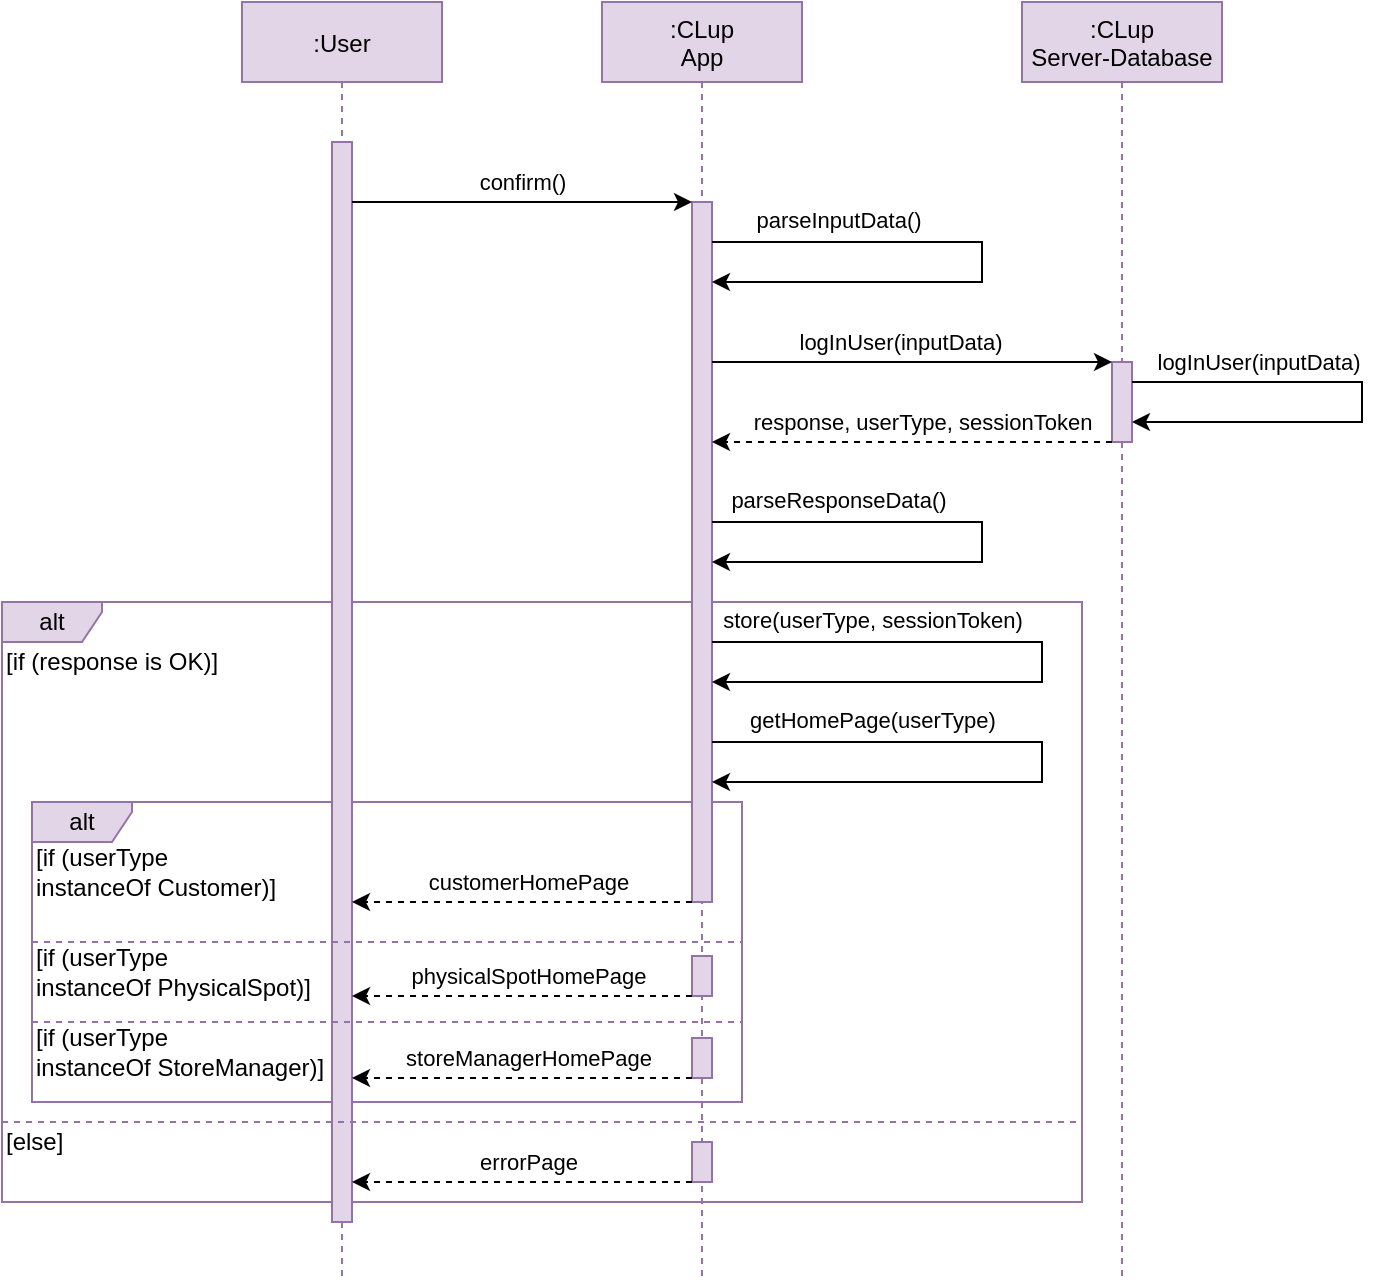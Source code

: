 <mxfile version="13.9.3" type="google"><diagram id="kgpKYQtTHZ0yAKxKKP6v" name="Page-1"><mxGraphModel dx="1878" dy="1048" grid="1" gridSize="10" guides="1" tooltips="1" connect="1" arrows="1" fold="1" page="1" pageScale="1" pageWidth="850" pageHeight="1100" math="0" shadow="0"><root><mxCell id="0"/><mxCell id="1" parent="0"/><mxCell id="UauzFfHF8hDkEtI8hWws-10" value="alt" style="shape=umlFrame;whiteSpace=wrap;html=1;rounded=0;shadow=0;strokeColor=#9673a6;strokeWidth=1;fillColor=#e1d5e7;width=50;height=20;" vertex="1" parent="1"><mxGeometry x="60" y="420" width="540" height="300" as="geometry"/></mxCell><mxCell id="1RnRAPhu5Lm07HQ_QJAN-17" value="alt" style="shape=umlFrame;whiteSpace=wrap;html=1;rounded=0;shadow=0;strokeColor=#9673a6;strokeWidth=1;fillColor=#e1d5e7;width=50;height=20;" parent="1" vertex="1"><mxGeometry x="75" y="520" width="355" height="150" as="geometry"/></mxCell><mxCell id="3nuBFxr9cyL0pnOWT2aG-1" value=":User" style="shape=umlLifeline;perimeter=lifelinePerimeter;container=1;collapsible=0;recursiveResize=0;rounded=0;shadow=0;strokeWidth=1;fillColor=#e1d5e7;strokeColor=#9673a6;" parent="1" vertex="1"><mxGeometry x="180" y="120" width="100" height="640" as="geometry"/></mxCell><mxCell id="3nuBFxr9cyL0pnOWT2aG-2" value="" style="points=[];perimeter=orthogonalPerimeter;rounded=0;shadow=0;strokeWidth=1;fillColor=#e1d5e7;strokeColor=#9673a6;" parent="3nuBFxr9cyL0pnOWT2aG-1" vertex="1"><mxGeometry x="45" y="70" width="10" height="540" as="geometry"/></mxCell><mxCell id="3nuBFxr9cyL0pnOWT2aG-5" value=":CLup&#10;App" style="shape=umlLifeline;perimeter=lifelinePerimeter;container=1;collapsible=0;recursiveResize=0;rounded=0;shadow=0;strokeWidth=1;fillColor=#e1d5e7;strokeColor=#9673a6;" parent="1" vertex="1"><mxGeometry x="360" y="120" width="100" height="640" as="geometry"/></mxCell><mxCell id="YAa7T2UwzeYT11A3gGJA-16" value="" style="points=[];perimeter=orthogonalPerimeter;rounded=0;shadow=0;strokeWidth=1;fillColor=#e1d5e7;strokeColor=#9673a6;" parent="3nuBFxr9cyL0pnOWT2aG-5" vertex="1"><mxGeometry x="45" y="570" width="10" height="20" as="geometry"/></mxCell><mxCell id="7JdzxIPSqIo2gTzsp7pq-4" value=":CLup&#10;Server-Database" style="shape=umlLifeline;perimeter=lifelinePerimeter;container=1;collapsible=0;recursiveResize=0;rounded=0;shadow=0;strokeWidth=1;fillColor=#e1d5e7;strokeColor=#9673a6;size=40;" parent="1" vertex="1"><mxGeometry x="570" y="120" width="100" height="640" as="geometry"/></mxCell><mxCell id="7JdzxIPSqIo2gTzsp7pq-5" value="" style="points=[];perimeter=orthogonalPerimeter;rounded=0;shadow=0;strokeWidth=1;fillColor=#e1d5e7;strokeColor=#9673a6;" parent="7JdzxIPSqIo2gTzsp7pq-4" vertex="1"><mxGeometry x="45" y="180" width="10" height="40" as="geometry"/></mxCell><mxCell id="7JdzxIPSqIo2gTzsp7pq-27" value="&lt;meta charset=&quot;utf-8&quot;&gt;&lt;span style=&quot;color: rgba(0, 0, 0, 0); font-family: monospace; font-size: 0px; font-style: normal; font-weight: 400; letter-spacing: normal; text-indent: 0px; text-transform: none; word-spacing: 0px; background-color: rgb(248, 249, 250); display: inline; float: none;&quot;&gt;&amp;nbsp;&lt;/span&gt;" style="edgeStyle=orthogonalEdgeStyle;rounded=0;orthogonalLoop=1;jettySize=auto;html=1;" parent="7JdzxIPSqIo2gTzsp7pq-4" source="7JdzxIPSqIo2gTzsp7pq-5" target="7JdzxIPSqIo2gTzsp7pq-5" edge="1"><mxGeometry relative="1" as="geometry"><Array as="points"><mxPoint x="170" y="190"/><mxPoint x="170" y="210"/></Array></mxGeometry></mxCell><mxCell id="7JdzxIPSqIo2gTzsp7pq-28" value="logInUser(inputData)" style="edgeLabel;html=1;align=center;verticalAlign=middle;resizable=0;points=[];" parent="7JdzxIPSqIo2gTzsp7pq-27" vertex="1" connectable="0"><mxGeometry x="-0.739" relative="1" as="geometry"><mxPoint x="29.76" y="-10" as="offset"/></mxGeometry></mxCell><mxCell id="wEyUh7sZ4aybXk5iiQh8-13" value="" style="points=[];perimeter=orthogonalPerimeter;rounded=0;shadow=0;strokeWidth=1;fillColor=#e1d5e7;strokeColor=#9673a6;" parent="1" vertex="1"><mxGeometry x="405" y="220" width="10" height="350" as="geometry"/></mxCell><mxCell id="wEyUh7sZ4aybXk5iiQh8-30" style="edgeStyle=orthogonalEdgeStyle;rounded=0;orthogonalLoop=1;jettySize=auto;html=1;dashed=1;" parent="1" source="7JdzxIPSqIo2gTzsp7pq-5" target="wEyUh7sZ4aybXk5iiQh8-13" edge="1"><mxGeometry relative="1" as="geometry"><Array as="points"><mxPoint x="590" y="340"/><mxPoint x="590" y="340"/></Array><mxPoint x="415" y="400" as="targetPoint"/><mxPoint x="670" y="360" as="sourcePoint"/></mxGeometry></mxCell><mxCell id="wEyUh7sZ4aybXk5iiQh8-31" value="response, userType, sessionToken" style="edgeLabel;html=1;align=center;verticalAlign=middle;resizable=0;points=[];" parent="wEyUh7sZ4aybXk5iiQh8-30" vertex="1" connectable="0"><mxGeometry x="-0.15" y="5" relative="1" as="geometry"><mxPoint x="-9.8" y="-15" as="offset"/></mxGeometry></mxCell><mxCell id="wEyUh7sZ4aybXk5iiQh8-37" style="edgeStyle=orthogonalEdgeStyle;rounded=0;orthogonalLoop=1;jettySize=auto;html=1;" parent="1" target="7JdzxIPSqIo2gTzsp7pq-5" edge="1"><mxGeometry relative="1" as="geometry"><mxPoint x="415" y="300" as="sourcePoint"/><mxPoint x="425" y="320.5" as="targetPoint"/><Array as="points"><mxPoint x="550" y="300"/><mxPoint x="550" y="300"/></Array></mxGeometry></mxCell><mxCell id="wEyUh7sZ4aybXk5iiQh8-38" value="logInUser(inputData)" style="edgeLabel;html=1;align=center;verticalAlign=middle;resizable=0;points=[];" parent="wEyUh7sZ4aybXk5iiQh8-37" vertex="1" connectable="0"><mxGeometry x="-0.435" y="-2" relative="1" as="geometry"><mxPoint x="37.0" y="-12" as="offset"/></mxGeometry></mxCell><mxCell id="1RnRAPhu5Lm07HQ_QJAN-18" value="[if (response is OK)]" style="text;html=1;align=left;verticalAlign=middle;resizable=0;points=[];autosize=1;" parent="1" vertex="1"><mxGeometry x="60" y="440" width="120" height="20" as="geometry"/></mxCell><mxCell id="1RnRAPhu5Lm07HQ_QJAN-19" style="edgeStyle=orthogonalEdgeStyle;rounded=0;orthogonalLoop=1;jettySize=auto;html=1;" parent="1" source="wEyUh7sZ4aybXk5iiQh8-13" target="wEyUh7sZ4aybXk5iiQh8-13" edge="1"><mxGeometry relative="1" as="geometry"><mxPoint x="415" y="380" as="sourcePoint"/><mxPoint x="415" y="400" as="targetPoint"/><Array as="points"><mxPoint x="550" y="380"/><mxPoint x="550" y="400"/></Array></mxGeometry></mxCell><mxCell id="1RnRAPhu5Lm07HQ_QJAN-20" value="parseResponseData()" style="edgeLabel;html=1;align=center;verticalAlign=middle;resizable=0;points=[];" parent="1RnRAPhu5Lm07HQ_QJAN-19" vertex="1" connectable="0"><mxGeometry x="-0.435" y="-2" relative="1" as="geometry"><mxPoint x="-18.86" y="-13.03" as="offset"/></mxGeometry></mxCell><mxCell id="5_1rXShNuwzfsD5ebmAd-3" style="edgeStyle=orthogonalEdgeStyle;rounded=0;orthogonalLoop=1;jettySize=auto;html=1;" parent="1" target="wEyUh7sZ4aybXk5iiQh8-13" edge="1"><mxGeometry relative="1" as="geometry"><Array as="points"><mxPoint x="380" y="220"/><mxPoint x="380" y="220"/></Array><mxPoint x="235" y="220" as="sourcePoint"/></mxGeometry></mxCell><mxCell id="5_1rXShNuwzfsD5ebmAd-4" value="confirm()" style="edgeLabel;html=1;align=center;verticalAlign=middle;resizable=0;points=[];" parent="5_1rXShNuwzfsD5ebmAd-3" vertex="1" connectable="0"><mxGeometry x="0.706" y="47" relative="1" as="geometry"><mxPoint x="-60.14" y="37" as="offset"/></mxGeometry></mxCell><mxCell id="YAa7T2UwzeYT11A3gGJA-6" style="edgeStyle=orthogonalEdgeStyle;rounded=0;orthogonalLoop=1;jettySize=auto;html=1;" parent="1" source="wEyUh7sZ4aybXk5iiQh8-13" target="wEyUh7sZ4aybXk5iiQh8-13" edge="1"><mxGeometry relative="1" as="geometry"><mxPoint x="415" y="230" as="sourcePoint"/><mxPoint x="415" y="250" as="targetPoint"/><Array as="points"><mxPoint x="550" y="240"/><mxPoint x="550" y="260"/></Array></mxGeometry></mxCell><mxCell id="YAa7T2UwzeYT11A3gGJA-7" value="parseInputData()" style="edgeLabel;html=1;align=center;verticalAlign=middle;resizable=0;points=[];" parent="YAa7T2UwzeYT11A3gGJA-6" vertex="1" connectable="0"><mxGeometry x="-0.435" y="-2" relative="1" as="geometry"><mxPoint x="-18.86" y="-13.03" as="offset"/></mxGeometry></mxCell><mxCell id="YAa7T2UwzeYT11A3gGJA-10" style="edgeStyle=orthogonalEdgeStyle;rounded=0;orthogonalLoop=1;jettySize=auto;html=1;" parent="1" source="wEyUh7sZ4aybXk5iiQh8-13" target="wEyUh7sZ4aybXk5iiQh8-13" edge="1"><mxGeometry relative="1" as="geometry"><mxPoint x="425" y="440" as="sourcePoint"/><mxPoint x="425" y="460" as="targetPoint"/><Array as="points"><mxPoint x="580" y="440"/><mxPoint x="580" y="460"/></Array></mxGeometry></mxCell><mxCell id="YAa7T2UwzeYT11A3gGJA-11" value="store(userType, sessionToken)" style="edgeLabel;html=1;align=center;verticalAlign=middle;resizable=0;points=[];" parent="YAa7T2UwzeYT11A3gGJA-10" vertex="1" connectable="0"><mxGeometry x="-0.435" y="-2" relative="1" as="geometry"><mxPoint x="-18.86" y="-13.03" as="offset"/></mxGeometry></mxCell><mxCell id="YAa7T2UwzeYT11A3gGJA-14" style="edgeStyle=orthogonalEdgeStyle;rounded=0;orthogonalLoop=1;jettySize=auto;html=1;dashed=1;" parent="1" source="wEyUh7sZ4aybXk5iiQh8-13" target="3nuBFxr9cyL0pnOWT2aG-2" edge="1"><mxGeometry relative="1" as="geometry"><Array as="points"><mxPoint x="300" y="570"/><mxPoint x="300" y="570"/></Array><mxPoint x="235" y="567" as="targetPoint"/><mxPoint x="405" y="567" as="sourcePoint"/></mxGeometry></mxCell><mxCell id="YAa7T2UwzeYT11A3gGJA-15" value="customerHomePage" style="edgeLabel;html=1;align=center;verticalAlign=middle;resizable=0;points=[];" parent="YAa7T2UwzeYT11A3gGJA-14" vertex="1" connectable="0"><mxGeometry x="-0.15" y="5" relative="1" as="geometry"><mxPoint x="-9.8" y="-15" as="offset"/></mxGeometry></mxCell><mxCell id="YAa7T2UwzeYT11A3gGJA-17" style="edgeStyle=orthogonalEdgeStyle;rounded=0;orthogonalLoop=1;jettySize=auto;html=1;dashed=1;" parent="1" source="YAa7T2UwzeYT11A3gGJA-16" edge="1"><mxGeometry relative="1" as="geometry"><Array as="points"><mxPoint x="340" y="710"/><mxPoint x="340" y="710"/></Array><mxPoint x="235" y="710" as="targetPoint"/><mxPoint x="405" y="710" as="sourcePoint"/></mxGeometry></mxCell><mxCell id="YAa7T2UwzeYT11A3gGJA-18" value="errorPage" style="edgeLabel;html=1;align=center;verticalAlign=middle;resizable=0;points=[];" parent="YAa7T2UwzeYT11A3gGJA-17" vertex="1" connectable="0"><mxGeometry x="-0.15" y="5" relative="1" as="geometry"><mxPoint x="-9.8" y="-15" as="offset"/></mxGeometry></mxCell><mxCell id="YAa7T2UwzeYT11A3gGJA-20" value="" style="endArrow=none;dashed=1;html=1;fillColor=#e1d5e7;strokeColor=#9673a6;" parent="1" edge="1"><mxGeometry width="50" height="50" relative="1" as="geometry"><mxPoint x="60" y="680" as="sourcePoint"/><mxPoint x="600" y="680" as="targetPoint"/></mxGeometry></mxCell><mxCell id="YAa7T2UwzeYT11A3gGJA-21" value="[else]" style="text;html=1;align=left;verticalAlign=middle;resizable=0;points=[];autosize=1;" parent="1" vertex="1"><mxGeometry x="60" y="680" width="40" height="20" as="geometry"/></mxCell><mxCell id="UauzFfHF8hDkEtI8hWws-1" style="edgeStyle=orthogonalEdgeStyle;rounded=0;orthogonalLoop=1;jettySize=auto;html=1;" edge="1" parent="1" source="wEyUh7sZ4aybXk5iiQh8-13" target="wEyUh7sZ4aybXk5iiQh8-13"><mxGeometry relative="1" as="geometry"><mxPoint x="415" y="480" as="sourcePoint"/><mxPoint x="415" y="500" as="targetPoint"/><Array as="points"><mxPoint x="580" y="490"/><mxPoint x="580" y="510"/></Array></mxGeometry></mxCell><mxCell id="UauzFfHF8hDkEtI8hWws-2" value="getHomePage(userType)" style="edgeLabel;html=1;align=center;verticalAlign=middle;resizable=0;points=[];" vertex="1" connectable="0" parent="UauzFfHF8hDkEtI8hWws-1"><mxGeometry x="-0.435" y="-2" relative="1" as="geometry"><mxPoint x="-18.86" y="-13.03" as="offset"/></mxGeometry></mxCell><mxCell id="UauzFfHF8hDkEtI8hWws-3" value="" style="points=[];perimeter=orthogonalPerimeter;rounded=0;shadow=0;strokeWidth=1;fillColor=#e1d5e7;strokeColor=#9673a6;" vertex="1" parent="1"><mxGeometry x="405" y="597" width="10" height="20" as="geometry"/></mxCell><mxCell id="UauzFfHF8hDkEtI8hWws-4" style="edgeStyle=orthogonalEdgeStyle;rounded=0;orthogonalLoop=1;jettySize=auto;html=1;dashed=1;" edge="1" parent="1" source="UauzFfHF8hDkEtI8hWws-3"><mxGeometry relative="1" as="geometry"><Array as="points"><mxPoint x="340" y="617"/><mxPoint x="340" y="617"/></Array><mxPoint x="235" y="617" as="targetPoint"/><mxPoint x="405" y="617" as="sourcePoint"/></mxGeometry></mxCell><mxCell id="UauzFfHF8hDkEtI8hWws-5" value="physicalSpotHomePage" style="edgeLabel;html=1;align=center;verticalAlign=middle;resizable=0;points=[];" vertex="1" connectable="0" parent="UauzFfHF8hDkEtI8hWws-4"><mxGeometry x="-0.15" y="5" relative="1" as="geometry"><mxPoint x="-9.8" y="-15" as="offset"/></mxGeometry></mxCell><mxCell id="UauzFfHF8hDkEtI8hWws-6" value="" style="points=[];perimeter=orthogonalPerimeter;rounded=0;shadow=0;strokeWidth=1;fillColor=#e1d5e7;strokeColor=#9673a6;" vertex="1" parent="1"><mxGeometry x="405" y="638" width="10" height="20" as="geometry"/></mxCell><mxCell id="UauzFfHF8hDkEtI8hWws-7" style="edgeStyle=orthogonalEdgeStyle;rounded=0;orthogonalLoop=1;jettySize=auto;html=1;dashed=1;" edge="1" parent="1" source="UauzFfHF8hDkEtI8hWws-6"><mxGeometry relative="1" as="geometry"><Array as="points"><mxPoint x="340" y="658"/><mxPoint x="340" y="658"/></Array><mxPoint x="235" y="658" as="targetPoint"/><mxPoint x="405" y="658" as="sourcePoint"/></mxGeometry></mxCell><mxCell id="UauzFfHF8hDkEtI8hWws-8" value="storeManagerHomePage" style="edgeLabel;html=1;align=center;verticalAlign=middle;resizable=0;points=[];" vertex="1" connectable="0" parent="UauzFfHF8hDkEtI8hWws-7"><mxGeometry x="-0.15" y="5" relative="1" as="geometry"><mxPoint x="-9.8" y="-15" as="offset"/></mxGeometry></mxCell><mxCell id="UauzFfHF8hDkEtI8hWws-9" value="[if (userType&lt;br&gt;instanceOf Customer)]" style="text;html=1;align=left;verticalAlign=middle;resizable=0;points=[];autosize=1;" vertex="1" parent="1"><mxGeometry x="75" y="540" width="140" height="30" as="geometry"/></mxCell><mxCell id="UauzFfHF8hDkEtI8hWws-11" value="[if (userType&lt;br&gt;instanceOf PhysicalSpot)]" style="text;html=1;align=left;verticalAlign=middle;resizable=0;points=[];autosize=1;" vertex="1" parent="1"><mxGeometry x="75" y="590" width="150" height="30" as="geometry"/></mxCell><mxCell id="UauzFfHF8hDkEtI8hWws-12" value="[if (userType&lt;br&gt;instanceOf StoreManager)]" style="text;html=1;align=left;verticalAlign=middle;resizable=0;points=[];autosize=1;" vertex="1" parent="1"><mxGeometry x="75" y="630" width="160" height="30" as="geometry"/></mxCell><mxCell id="UauzFfHF8hDkEtI8hWws-13" value="" style="endArrow=none;dashed=1;html=1;fillColor=#e1d5e7;strokeColor=#9673a6;" edge="1" parent="1"><mxGeometry width="50" height="50" relative="1" as="geometry"><mxPoint x="75" y="590.0" as="sourcePoint"/><mxPoint x="430" y="590" as="targetPoint"/></mxGeometry></mxCell><mxCell id="UauzFfHF8hDkEtI8hWws-14" value="" style="endArrow=none;dashed=1;html=1;fillColor=#e1d5e7;strokeColor=#9673a6;" edge="1" parent="1"><mxGeometry width="50" height="50" relative="1" as="geometry"><mxPoint x="75" y="630.0" as="sourcePoint"/><mxPoint x="430" y="630" as="targetPoint"/></mxGeometry></mxCell></root></mxGraphModel></diagram></mxfile>